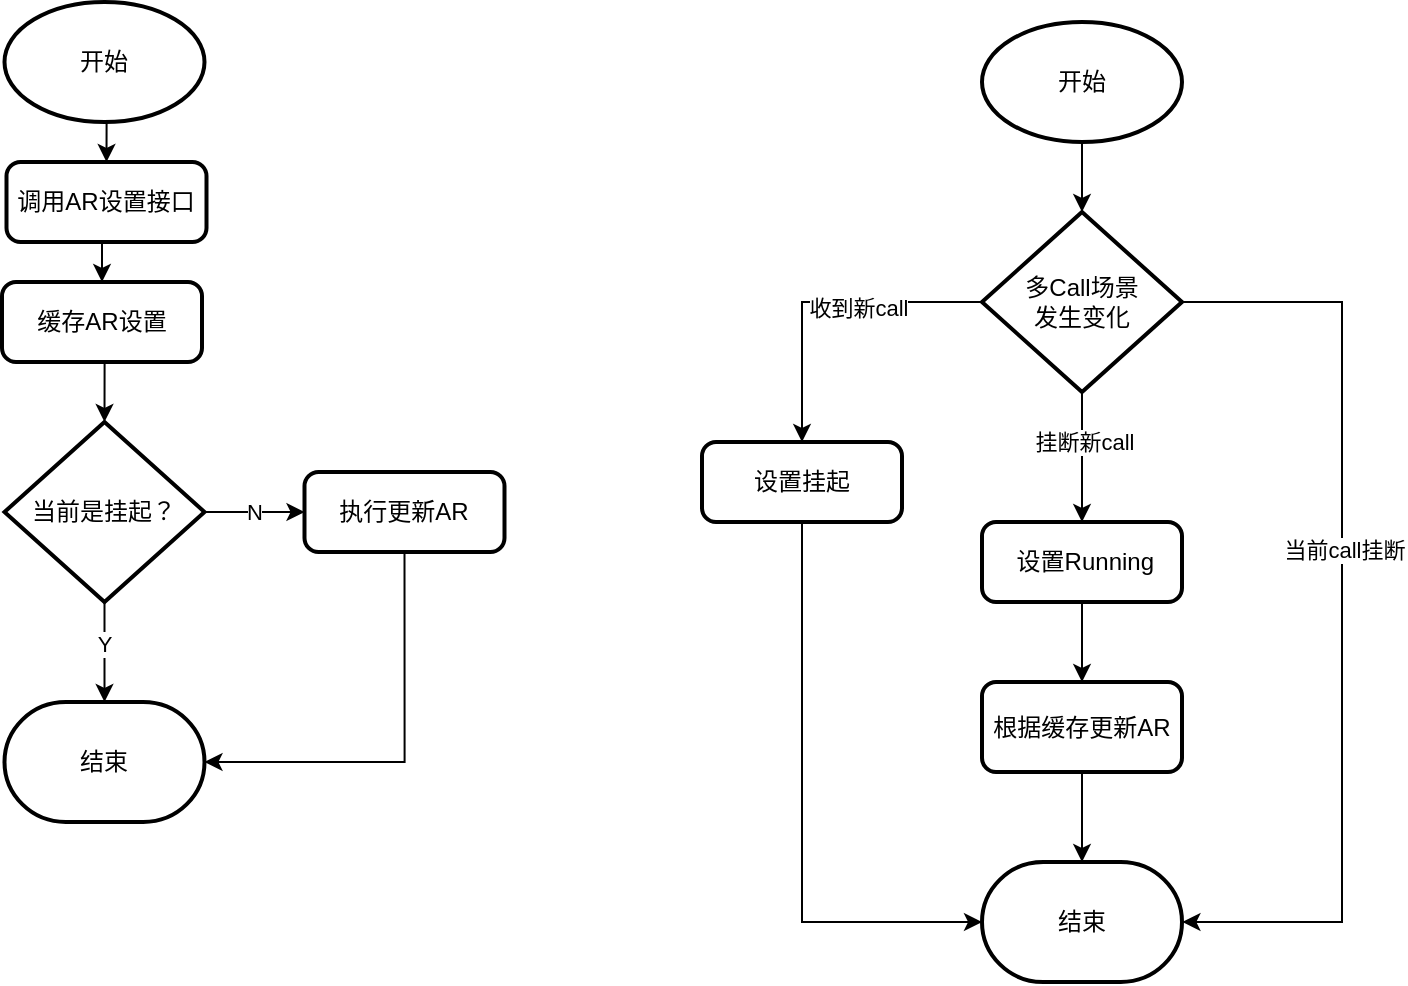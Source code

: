 <mxfile version="20.0.1" type="github" pages="2"><diagram id="C5RBs43oDa-KdzZeNtuy" name="Page-1"><mxGraphModel dx="1324" dy="694" grid="1" gridSize="10" guides="1" tooltips="1" connect="1" arrows="1" fold="1" page="1" pageScale="1" pageWidth="827" pageHeight="1169" math="0" shadow="0"><root><mxCell id="WIyWlLk6GJQsqaUBKTNV-0"/><mxCell id="WIyWlLk6GJQsqaUBKTNV-1" parent="WIyWlLk6GJQsqaUBKTNV-0"/><mxCell id="1MpgSpqwadzWkxAsIpzZ-29" style="edgeStyle=orthogonalEdgeStyle;rounded=0;orthogonalLoop=1;jettySize=auto;html=1;exitX=0.5;exitY=1;exitDx=0;exitDy=0;exitPerimeter=0;entryX=0.5;entryY=0;entryDx=0;entryDy=0;" edge="1" parent="WIyWlLk6GJQsqaUBKTNV-1" source="1MpgSpqwadzWkxAsIpzZ-4" target="1MpgSpqwadzWkxAsIpzZ-22"><mxGeometry relative="1" as="geometry"/></mxCell><mxCell id="1MpgSpqwadzWkxAsIpzZ-4" value="开始" style="strokeWidth=2;html=1;shape=mxgraph.flowchart.start_1;whiteSpace=wrap;" vertex="1" parent="WIyWlLk6GJQsqaUBKTNV-1"><mxGeometry x="51.25" y="50" width="100" height="60" as="geometry"/></mxCell><mxCell id="1MpgSpqwadzWkxAsIpzZ-10" value="结束" style="strokeWidth=2;html=1;shape=mxgraph.flowchart.terminator;whiteSpace=wrap;" vertex="1" parent="WIyWlLk6GJQsqaUBKTNV-1"><mxGeometry x="51.25" y="400" width="100" height="60" as="geometry"/></mxCell><mxCell id="1MpgSpqwadzWkxAsIpzZ-30" style="edgeStyle=orthogonalEdgeStyle;rounded=0;orthogonalLoop=1;jettySize=auto;html=1;exitX=0.5;exitY=1;exitDx=0;exitDy=0;entryX=0.5;entryY=0;entryDx=0;entryDy=0;" edge="1" parent="WIyWlLk6GJQsqaUBKTNV-1" source="1MpgSpqwadzWkxAsIpzZ-22" target="1MpgSpqwadzWkxAsIpzZ-26"><mxGeometry relative="1" as="geometry"/></mxCell><mxCell id="1MpgSpqwadzWkxAsIpzZ-22" value="调用AR设置接口" style="rounded=1;whiteSpace=wrap;html=1;absoluteArcSize=1;arcSize=14;strokeWidth=2;" vertex="1" parent="WIyWlLk6GJQsqaUBKTNV-1"><mxGeometry x="52.25" y="130" width="100" height="40" as="geometry"/></mxCell><mxCell id="1MpgSpqwadzWkxAsIpzZ-31" style="edgeStyle=orthogonalEdgeStyle;rounded=0;orthogonalLoop=1;jettySize=auto;html=1;exitX=0.5;exitY=1;exitDx=0;exitDy=0;entryX=0.5;entryY=0;entryDx=0;entryDy=0;entryPerimeter=0;" edge="1" parent="WIyWlLk6GJQsqaUBKTNV-1" source="1MpgSpqwadzWkxAsIpzZ-26" target="1MpgSpqwadzWkxAsIpzZ-27"><mxGeometry relative="1" as="geometry"/></mxCell><mxCell id="1MpgSpqwadzWkxAsIpzZ-26" value="缓存AR设置" style="rounded=1;whiteSpace=wrap;html=1;absoluteArcSize=1;arcSize=14;strokeWidth=2;" vertex="1" parent="WIyWlLk6GJQsqaUBKTNV-1"><mxGeometry x="50" y="190" width="100" height="40" as="geometry"/></mxCell><mxCell id="1MpgSpqwadzWkxAsIpzZ-28" value="" style="edgeStyle=orthogonalEdgeStyle;rounded=0;orthogonalLoop=1;jettySize=auto;html=1;" edge="1" parent="WIyWlLk6GJQsqaUBKTNV-1" source="1MpgSpqwadzWkxAsIpzZ-27" target="1MpgSpqwadzWkxAsIpzZ-10"><mxGeometry relative="1" as="geometry"/></mxCell><mxCell id="1MpgSpqwadzWkxAsIpzZ-32" value="Y" style="edgeLabel;html=1;align=center;verticalAlign=middle;resizable=0;points=[];" vertex="1" connectable="0" parent="1MpgSpqwadzWkxAsIpzZ-28"><mxGeometry x="-0.181" y="-1" relative="1" as="geometry"><mxPoint as="offset"/></mxGeometry></mxCell><mxCell id="1MpgSpqwadzWkxAsIpzZ-34" value="N" style="edgeStyle=orthogonalEdgeStyle;rounded=0;orthogonalLoop=1;jettySize=auto;html=1;exitX=1;exitY=0.5;exitDx=0;exitDy=0;exitPerimeter=0;entryX=0;entryY=0.5;entryDx=0;entryDy=0;" edge="1" parent="WIyWlLk6GJQsqaUBKTNV-1" source="1MpgSpqwadzWkxAsIpzZ-27" target="1MpgSpqwadzWkxAsIpzZ-33"><mxGeometry relative="1" as="geometry"/></mxCell><mxCell id="1MpgSpqwadzWkxAsIpzZ-27" value="当前是挂起？" style="strokeWidth=2;html=1;shape=mxgraph.flowchart.decision;whiteSpace=wrap;" vertex="1" parent="WIyWlLk6GJQsqaUBKTNV-1"><mxGeometry x="51.25" y="260" width="100" height="90" as="geometry"/></mxCell><mxCell id="1MpgSpqwadzWkxAsIpzZ-35" style="edgeStyle=orthogonalEdgeStyle;rounded=0;orthogonalLoop=1;jettySize=auto;html=1;exitX=0.5;exitY=1;exitDx=0;exitDy=0;entryX=1;entryY=0.5;entryDx=0;entryDy=0;entryPerimeter=0;" edge="1" parent="WIyWlLk6GJQsqaUBKTNV-1" source="1MpgSpqwadzWkxAsIpzZ-33" target="1MpgSpqwadzWkxAsIpzZ-10"><mxGeometry relative="1" as="geometry"/></mxCell><mxCell id="1MpgSpqwadzWkxAsIpzZ-33" value="执行更新AR" style="rounded=1;whiteSpace=wrap;html=1;absoluteArcSize=1;arcSize=14;strokeWidth=2;" vertex="1" parent="WIyWlLk6GJQsqaUBKTNV-1"><mxGeometry x="201.25" y="285" width="100" height="40" as="geometry"/></mxCell><mxCell id="1MpgSpqwadzWkxAsIpzZ-39" style="edgeStyle=orthogonalEdgeStyle;rounded=0;orthogonalLoop=1;jettySize=auto;html=1;exitX=0.5;exitY=1;exitDx=0;exitDy=0;exitPerimeter=0;" edge="1" parent="WIyWlLk6GJQsqaUBKTNV-1" source="1MpgSpqwadzWkxAsIpzZ-36" target="1MpgSpqwadzWkxAsIpzZ-37"><mxGeometry relative="1" as="geometry"/></mxCell><mxCell id="1MpgSpqwadzWkxAsIpzZ-36" value="开始" style="strokeWidth=2;html=1;shape=mxgraph.flowchart.start_1;whiteSpace=wrap;" vertex="1" parent="WIyWlLk6GJQsqaUBKTNV-1"><mxGeometry x="540" y="60" width="100" height="60" as="geometry"/></mxCell><mxCell id="1MpgSpqwadzWkxAsIpzZ-44" style="edgeStyle=orthogonalEdgeStyle;rounded=0;orthogonalLoop=1;jettySize=auto;html=1;exitX=0;exitY=0.5;exitDx=0;exitDy=0;exitPerimeter=0;" edge="1" parent="WIyWlLk6GJQsqaUBKTNV-1" source="1MpgSpqwadzWkxAsIpzZ-37" target="1MpgSpqwadzWkxAsIpzZ-43"><mxGeometry relative="1" as="geometry"/></mxCell><mxCell id="1MpgSpqwadzWkxAsIpzZ-51" value="收到新call" style="edgeLabel;html=1;align=center;verticalAlign=middle;resizable=0;points=[];" vertex="1" connectable="0" parent="1MpgSpqwadzWkxAsIpzZ-44"><mxGeometry x="-0.228" y="3" relative="1" as="geometry"><mxPoint as="offset"/></mxGeometry></mxCell><mxCell id="1MpgSpqwadzWkxAsIpzZ-47" style="edgeStyle=orthogonalEdgeStyle;rounded=0;orthogonalLoop=1;jettySize=auto;html=1;exitX=0.5;exitY=1;exitDx=0;exitDy=0;exitPerimeter=0;entryX=0.5;entryY=0;entryDx=0;entryDy=0;" edge="1" parent="WIyWlLk6GJQsqaUBKTNV-1" source="1MpgSpqwadzWkxAsIpzZ-37" target="1MpgSpqwadzWkxAsIpzZ-46"><mxGeometry relative="1" as="geometry"/></mxCell><mxCell id="1MpgSpqwadzWkxAsIpzZ-52" value="挂断新call" style="edgeLabel;html=1;align=center;verticalAlign=middle;resizable=0;points=[];" vertex="1" connectable="0" parent="1MpgSpqwadzWkxAsIpzZ-47"><mxGeometry x="-0.23" y="1" relative="1" as="geometry"><mxPoint as="offset"/></mxGeometry></mxCell><mxCell id="1MpgSpqwadzWkxAsIpzZ-56" style="edgeStyle=orthogonalEdgeStyle;rounded=0;orthogonalLoop=1;jettySize=auto;html=1;exitX=1;exitY=0.5;exitDx=0;exitDy=0;exitPerimeter=0;" edge="1" parent="WIyWlLk6GJQsqaUBKTNV-1" source="1MpgSpqwadzWkxAsIpzZ-37"><mxGeometry relative="1" as="geometry"><mxPoint x="640.211" y="510" as="targetPoint"/><Array as="points"><mxPoint x="720" y="200"/><mxPoint x="720" y="510"/></Array></mxGeometry></mxCell><mxCell id="1MpgSpqwadzWkxAsIpzZ-57" value="当前call挂断" style="edgeLabel;html=1;align=center;verticalAlign=middle;resizable=0;points=[];" vertex="1" connectable="0" parent="1MpgSpqwadzWkxAsIpzZ-56"><mxGeometry x="-0.132" y="1" relative="1" as="geometry"><mxPoint as="offset"/></mxGeometry></mxCell><mxCell id="1MpgSpqwadzWkxAsIpzZ-37" value="多Call场景&lt;br&gt;发生变化" style="strokeWidth=2;html=1;shape=mxgraph.flowchart.decision;whiteSpace=wrap;" vertex="1" parent="WIyWlLk6GJQsqaUBKTNV-1"><mxGeometry x="540" y="155" width="100" height="90" as="geometry"/></mxCell><mxCell id="1MpgSpqwadzWkxAsIpzZ-41" value="结束" style="strokeWidth=2;html=1;shape=mxgraph.flowchart.terminator;whiteSpace=wrap;" vertex="1" parent="WIyWlLk6GJQsqaUBKTNV-1"><mxGeometry x="540" y="480" width="100" height="60" as="geometry"/></mxCell><mxCell id="1MpgSpqwadzWkxAsIpzZ-45" style="edgeStyle=orthogonalEdgeStyle;rounded=0;orthogonalLoop=1;jettySize=auto;html=1;exitX=0.5;exitY=1;exitDx=0;exitDy=0;entryX=0;entryY=0.5;entryDx=0;entryDy=0;entryPerimeter=0;" edge="1" parent="WIyWlLk6GJQsqaUBKTNV-1" source="1MpgSpqwadzWkxAsIpzZ-43" target="1MpgSpqwadzWkxAsIpzZ-41"><mxGeometry relative="1" as="geometry"/></mxCell><mxCell id="1MpgSpqwadzWkxAsIpzZ-43" value="设置挂起" style="rounded=1;whiteSpace=wrap;html=1;absoluteArcSize=1;arcSize=14;strokeWidth=2;" vertex="1" parent="WIyWlLk6GJQsqaUBKTNV-1"><mxGeometry x="400" y="270" width="100" height="40" as="geometry"/></mxCell><mxCell id="1MpgSpqwadzWkxAsIpzZ-49" style="edgeStyle=orthogonalEdgeStyle;rounded=0;orthogonalLoop=1;jettySize=auto;html=1;exitX=0.5;exitY=1;exitDx=0;exitDy=0;entryX=0.5;entryY=0;entryDx=0;entryDy=0;" edge="1" parent="WIyWlLk6GJQsqaUBKTNV-1" source="1MpgSpqwadzWkxAsIpzZ-46" target="1MpgSpqwadzWkxAsIpzZ-48"><mxGeometry relative="1" as="geometry"/></mxCell><mxCell id="1MpgSpqwadzWkxAsIpzZ-46" value="&amp;nbsp;设置Running" style="rounded=1;whiteSpace=wrap;html=1;absoluteArcSize=1;arcSize=14;strokeWidth=2;" vertex="1" parent="WIyWlLk6GJQsqaUBKTNV-1"><mxGeometry x="540" y="310" width="100" height="40" as="geometry"/></mxCell><mxCell id="1MpgSpqwadzWkxAsIpzZ-50" style="edgeStyle=orthogonalEdgeStyle;rounded=0;orthogonalLoop=1;jettySize=auto;html=1;exitX=0.5;exitY=1;exitDx=0;exitDy=0;entryX=0.5;entryY=0;entryDx=0;entryDy=0;entryPerimeter=0;" edge="1" parent="WIyWlLk6GJQsqaUBKTNV-1" source="1MpgSpqwadzWkxAsIpzZ-48" target="1MpgSpqwadzWkxAsIpzZ-41"><mxGeometry relative="1" as="geometry"/></mxCell><mxCell id="1MpgSpqwadzWkxAsIpzZ-48" value="根据缓存更新AR" style="rounded=1;whiteSpace=wrap;html=1;absoluteArcSize=1;arcSize=14;strokeWidth=2;" vertex="1" parent="WIyWlLk6GJQsqaUBKTNV-1"><mxGeometry x="540" y="390" width="100" height="45" as="geometry"/></mxCell></root></mxGraphModel></diagram><diagram id="tQVDp-lIjmxXTRW7bBnr" name="第 2 页"><mxGraphModel dx="1935" dy="1014" grid="1" gridSize="10" guides="1" tooltips="1" connect="1" arrows="1" fold="1" page="1" pageScale="1" pageWidth="827" pageHeight="1169" math="0" shadow="0"><root><mxCell id="0"/><mxCell id="1" parent="0"/><mxCell id="1TKPTrxIy-cTzQ20k8jn-1" value="" style="rounded=0;whiteSpace=wrap;html=1;" parent="1" vertex="1"><mxGeometry x="490" y="450" width="200" height="140" as="geometry"/></mxCell><mxCell id="1TKPTrxIy-cTzQ20k8jn-2" value="" style="edgeStyle=orthogonalEdgeStyle;rounded=0;orthogonalLoop=1;jettySize=auto;html=1;" parent="1" source="1TKPTrxIy-cTzQ20k8jn-3" target="1TKPTrxIy-cTzQ20k8jn-16" edge="1"><mxGeometry relative="1" as="geometry"/></mxCell><mxCell id="1TKPTrxIy-cTzQ20k8jn-3" value="" style="rounded=0;whiteSpace=wrap;html=1;" parent="1" vertex="1"><mxGeometry x="200" y="120" width="200" height="120" as="geometry"/></mxCell><mxCell id="1TKPTrxIy-cTzQ20k8jn-4" value="Room Call" style="text;html=1;strokeColor=none;fillColor=none;align=center;verticalAlign=middle;whiteSpace=wrap;rounded=0;" parent="1" vertex="1"><mxGeometry x="270" y="90" width="60" height="30" as="geometry"/></mxCell><mxCell id="1TKPTrxIy-cTzQ20k8jn-5" style="edgeStyle=orthogonalEdgeStyle;rounded=0;orthogonalLoop=1;jettySize=auto;html=1;exitX=0.25;exitY=0;exitDx=0;exitDy=0;entryX=0.75;entryY=1;entryDx=0;entryDy=0;" parent="1" source="1TKPTrxIy-cTzQ20k8jn-7" target="1TKPTrxIy-cTzQ20k8jn-10" edge="1"><mxGeometry relative="1" as="geometry"><Array as="points"><mxPoint x="273" y="280"/><mxPoint x="273" y="237"/><mxPoint x="273" y="237"/></Array></mxGeometry></mxCell><mxCell id="1TKPTrxIy-cTzQ20k8jn-6" value="4" style="edgeLabel;html=1;align=center;verticalAlign=middle;resizable=0;points=[];" parent="1TKPTrxIy-cTzQ20k8jn-5" vertex="1" connectable="0"><mxGeometry x="0.204" relative="1" as="geometry"><mxPoint as="offset"/></mxGeometry></mxCell><mxCell id="1TKPTrxIy-cTzQ20k8jn-7" value="AR Process" style="rounded=0;whiteSpace=wrap;html=1;" parent="1" vertex="1"><mxGeometry x="200" y="280" width="200" height="50" as="geometry"/></mxCell><mxCell id="1TKPTrxIy-cTzQ20k8jn-8" style="edgeStyle=orthogonalEdgeStyle;rounded=0;orthogonalLoop=1;jettySize=auto;html=1;exitX=0.25;exitY=1;exitDx=0;exitDy=0;entryX=0.19;entryY=0.02;entryDx=0;entryDy=0;entryPerimeter=0;" parent="1" source="1TKPTrxIy-cTzQ20k8jn-10" target="1TKPTrxIy-cTzQ20k8jn-7" edge="1"><mxGeometry relative="1" as="geometry"/></mxCell><mxCell id="1TKPTrxIy-cTzQ20k8jn-9" value="3" style="edgeLabel;html=1;align=center;verticalAlign=middle;resizable=0;points=[];" parent="1TKPTrxIy-cTzQ20k8jn-8" vertex="1" connectable="0"><mxGeometry x="-0.098" relative="1" as="geometry"><mxPoint as="offset"/></mxGeometry></mxCell><mxCell id="1TKPTrxIy-cTzQ20k8jn-10" value="session" style="rounded=0;whiteSpace=wrap;html=1;" parent="1" vertex="1"><mxGeometry x="220" y="165" width="70" height="30" as="geometry"/></mxCell><mxCell id="1TKPTrxIy-cTzQ20k8jn-11" style="edgeStyle=orthogonalEdgeStyle;rounded=0;orthogonalLoop=1;jettySize=auto;html=1;exitX=0.5;exitY=1;exitDx=0;exitDy=0;entryX=0.779;entryY=-0.021;entryDx=0;entryDy=0;entryPerimeter=0;" parent="1" source="1TKPTrxIy-cTzQ20k8jn-13" target="1TKPTrxIy-cTzQ20k8jn-7" edge="1"><mxGeometry relative="1" as="geometry"/></mxCell><mxCell id="1TKPTrxIy-cTzQ20k8jn-12" value="1" style="edgeLabel;html=1;align=center;verticalAlign=middle;resizable=0;points=[];" parent="1TKPTrxIy-cTzQ20k8jn-11" vertex="1" connectable="0"><mxGeometry x="-0.292" y="2" relative="1" as="geometry"><mxPoint as="offset"/></mxGeometry></mxCell><mxCell id="1TKPTrxIy-cTzQ20k8jn-13" value="AR UI" style="rounded=0;whiteSpace=wrap;html=1;" parent="1" vertex="1"><mxGeometry x="320" y="165" width="70" height="30" as="geometry"/></mxCell><mxCell id="1TKPTrxIy-cTzQ20k8jn-14" style="edgeStyle=orthogonalEdgeStyle;rounded=0;orthogonalLoop=1;jettySize=auto;html=1;exitX=1;exitY=0.5;exitDx=0;exitDy=0;entryX=0;entryY=0.5;entryDx=0;entryDy=0;" parent="1" source="1TKPTrxIy-cTzQ20k8jn-16" target="1TKPTrxIy-cTzQ20k8jn-10" edge="1"><mxGeometry relative="1" as="geometry"/></mxCell><mxCell id="1TKPTrxIy-cTzQ20k8jn-15" value="2" style="edgeLabel;html=1;align=center;verticalAlign=middle;resizable=0;points=[];" parent="1TKPTrxIy-cTzQ20k8jn-14" vertex="1" connectable="0"><mxGeometry x="-0.1" y="-1" relative="1" as="geometry"><mxPoint as="offset"/></mxGeometry></mxCell><mxCell id="1TKPTrxIy-cTzQ20k8jn-16" value="RTC Lib" style="rounded=0;whiteSpace=wrap;html=1;" parent="1" vertex="1"><mxGeometry x="40" y="140" width="120" height="80" as="geometry"/></mxCell><mxCell id="1TKPTrxIy-cTzQ20k8jn-17" value="" style="rounded=0;whiteSpace=wrap;html=1;" parent="1" vertex="1"><mxGeometry x="214" y="450" width="200" height="140" as="geometry"/></mxCell><mxCell id="1TKPTrxIy-cTzQ20k8jn-18" style="edgeStyle=orthogonalEdgeStyle;rounded=0;orthogonalLoop=1;jettySize=auto;html=1;exitX=0.75;exitY=0;exitDx=0;exitDy=0;entryX=0.25;entryY=1;entryDx=0;entryDy=0;" parent="1" source="1TKPTrxIy-cTzQ20k8jn-19" target="1TKPTrxIy-cTzQ20k8jn-34" edge="1"><mxGeometry relative="1" as="geometry"/></mxCell><mxCell id="1TKPTrxIy-cTzQ20k8jn-19" value="AR Process" style="rounded=0;whiteSpace=wrap;html=1;" parent="1" vertex="1"><mxGeometry x="214" y="660" width="476" height="50" as="geometry"/></mxCell><mxCell id="1TKPTrxIy-cTzQ20k8jn-20" style="edgeStyle=orthogonalEdgeStyle;rounded=0;orthogonalLoop=1;jettySize=auto;html=1;exitX=0.5;exitY=1;exitDx=0;exitDy=0;entryX=0;entryY=0.5;entryDx=0;entryDy=0;" parent="1" source="1TKPTrxIy-cTzQ20k8jn-21" target="1TKPTrxIy-cTzQ20k8jn-31" edge="1"><mxGeometry relative="1" as="geometry"/></mxCell><mxCell id="1TKPTrxIy-cTzQ20k8jn-21" value="session" style="rounded=0;whiteSpace=wrap;html=1;" parent="1" vertex="1"><mxGeometry x="234" y="495" width="70" height="30" as="geometry"/></mxCell><mxCell id="1TKPTrxIy-cTzQ20k8jn-22" style="edgeStyle=orthogonalEdgeStyle;rounded=0;orthogonalLoop=1;jettySize=auto;html=1;exitX=0.5;exitY=1;exitDx=0;exitDy=0;entryX=0.5;entryY=0;entryDx=0;entryDy=0;" parent="1" source="1TKPTrxIy-cTzQ20k8jn-23" target="1TKPTrxIy-cTzQ20k8jn-31" edge="1"><mxGeometry relative="1" as="geometry"/></mxCell><mxCell id="1TKPTrxIy-cTzQ20k8jn-23" value="AR UI" style="rounded=0;whiteSpace=wrap;html=1;" parent="1" vertex="1"><mxGeometry x="330" y="495" width="70" height="30" as="geometry"/></mxCell><mxCell id="1TKPTrxIy-cTzQ20k8jn-24" value="Room Call" style="text;html=1;align=center;verticalAlign=middle;resizable=0;points=[];autosize=1;strokeColor=none;fillColor=none;" parent="1" vertex="1"><mxGeometry x="270" y="420" width="70" height="20" as="geometry"/></mxCell><mxCell id="1TKPTrxIy-cTzQ20k8jn-25" style="edgeStyle=orthogonalEdgeStyle;rounded=0;orthogonalLoop=1;jettySize=auto;html=1;exitX=0.5;exitY=1;exitDx=0;exitDy=0;entryX=0;entryY=0.5;entryDx=0;entryDy=0;" parent="1" source="1TKPTrxIy-cTzQ20k8jn-27" target="1TKPTrxIy-cTzQ20k8jn-34" edge="1"><mxGeometry relative="1" as="geometry"/></mxCell><mxCell id="1TKPTrxIy-cTzQ20k8jn-26" style="edgeStyle=orthogonalEdgeStyle;rounded=0;orthogonalLoop=1;jettySize=auto;html=1;exitX=0.25;exitY=0;exitDx=0;exitDy=0;entryX=0.333;entryY=0;entryDx=0;entryDy=0;entryPerimeter=0;" parent="1" source="1TKPTrxIy-cTzQ20k8jn-27" target="1TKPTrxIy-cTzQ20k8jn-36" edge="1"><mxGeometry relative="1" as="geometry"><Array as="points"><mxPoint x="520" y="495"/><mxPoint x="520" y="380"/><mxPoint x="80" y="380"/></Array></mxGeometry></mxCell><mxCell id="1TKPTrxIy-cTzQ20k8jn-27" value="session" style="rounded=0;whiteSpace=wrap;html=1;" parent="1" vertex="1"><mxGeometry x="510" y="495" width="70" height="30" as="geometry"/></mxCell><mxCell id="1TKPTrxIy-cTzQ20k8jn-28" style="edgeStyle=orthogonalEdgeStyle;rounded=0;orthogonalLoop=1;jettySize=auto;html=1;exitX=0.5;exitY=1;exitDx=0;exitDy=0;entryX=0.5;entryY=0;entryDx=0;entryDy=0;" parent="1" source="1TKPTrxIy-cTzQ20k8jn-29" target="1TKPTrxIy-cTzQ20k8jn-34" edge="1"><mxGeometry relative="1" as="geometry"/></mxCell><mxCell id="1TKPTrxIy-cTzQ20k8jn-29" value="AR UI" style="rounded=0;whiteSpace=wrap;html=1;" parent="1" vertex="1"><mxGeometry x="605" y="495" width="70" height="30" as="geometry"/></mxCell><mxCell id="1TKPTrxIy-cTzQ20k8jn-30" value="Incoming Call" style="text;html=1;align=center;verticalAlign=middle;resizable=0;points=[];autosize=1;strokeColor=none;fillColor=none;" parent="1" vertex="1"><mxGeometry x="515" y="420" width="90" height="20" as="geometry"/></mxCell><mxCell id="1TKPTrxIy-cTzQ20k8jn-31" value="AR Setting" style="rounded=0;whiteSpace=wrap;html=1;" parent="1" vertex="1"><mxGeometry x="330" y="550" width="70" height="30" as="geometry"/></mxCell><mxCell id="1TKPTrxIy-cTzQ20k8jn-32" style="edgeStyle=orthogonalEdgeStyle;rounded=0;orthogonalLoop=1;jettySize=auto;html=1;exitX=0.5;exitY=1;exitDx=0;exitDy=0;entryX=0.896;entryY=-0.011;entryDx=0;entryDy=0;entryPerimeter=0;" parent="1" source="1TKPTrxIy-cTzQ20k8jn-34" target="1TKPTrxIy-cTzQ20k8jn-19" edge="1"><mxGeometry relative="1" as="geometry"/></mxCell><mxCell id="1TKPTrxIy-cTzQ20k8jn-33" style="edgeStyle=orthogonalEdgeStyle;rounded=0;orthogonalLoop=1;jettySize=auto;html=1;exitX=0;exitY=0.75;exitDx=0;exitDy=0;entryX=0.25;entryY=1;entryDx=0;entryDy=0;" parent="1" source="1TKPTrxIy-cTzQ20k8jn-34" target="1TKPTrxIy-cTzQ20k8jn-27" edge="1"><mxGeometry relative="1" as="geometry"/></mxCell><mxCell id="1TKPTrxIy-cTzQ20k8jn-34" value="AR Setting" style="rounded=0;whiteSpace=wrap;html=1;" parent="1" vertex="1"><mxGeometry x="605" y="550" width="70" height="30" as="geometry"/></mxCell><mxCell id="1TKPTrxIy-cTzQ20k8jn-35" style="edgeStyle=orthogonalEdgeStyle;rounded=0;orthogonalLoop=1;jettySize=auto;html=1;exitX=0.75;exitY=0;exitDx=0;exitDy=0;entryX=0;entryY=0.5;entryDx=0;entryDy=0;" parent="1" source="1TKPTrxIy-cTzQ20k8jn-36" target="1TKPTrxIy-cTzQ20k8jn-27" edge="1"><mxGeometry relative="1" as="geometry"><Array as="points"><mxPoint x="130" y="400"/><mxPoint x="450" y="400"/><mxPoint x="450" y="510"/></Array></mxGeometry></mxCell><mxCell id="1TKPTrxIy-cTzQ20k8jn-36" value="RTC Lib" style="rounded=0;whiteSpace=wrap;html=1;" parent="1" vertex="1"><mxGeometry x="40" y="450" width="120" height="80" as="geometry"/></mxCell><mxCell id="pBbbMmVYHetwsTPNHcLZ-1" value="" style="edgeStyle=orthogonalEdgeStyle;rounded=0;orthogonalLoop=1;jettySize=auto;html=1;" edge="1" parent="1" source="pBbbMmVYHetwsTPNHcLZ-2" target="pBbbMmVYHetwsTPNHcLZ-15"><mxGeometry relative="1" as="geometry"/></mxCell><mxCell id="pBbbMmVYHetwsTPNHcLZ-2" value="" style="rounded=0;whiteSpace=wrap;html=1;" vertex="1" parent="1"><mxGeometry x="214" y="800" width="200" height="120" as="geometry"/></mxCell><mxCell id="pBbbMmVYHetwsTPNHcLZ-3" value="Room Call" style="text;html=1;strokeColor=none;fillColor=none;align=center;verticalAlign=middle;whiteSpace=wrap;rounded=0;" vertex="1" parent="1"><mxGeometry x="284" y="730" width="60" height="30" as="geometry"/></mxCell><mxCell id="pBbbMmVYHetwsTPNHcLZ-4" style="edgeStyle=orthogonalEdgeStyle;rounded=0;orthogonalLoop=1;jettySize=auto;html=1;exitX=0.25;exitY=0;exitDx=0;exitDy=0;entryX=0.75;entryY=1;entryDx=0;entryDy=0;" edge="1" parent="1" source="pBbbMmVYHetwsTPNHcLZ-6" target="pBbbMmVYHetwsTPNHcLZ-9"><mxGeometry relative="1" as="geometry"><Array as="points"><mxPoint x="287" y="960"/><mxPoint x="287" y="917"/><mxPoint x="287" y="917"/></Array></mxGeometry></mxCell><mxCell id="pBbbMmVYHetwsTPNHcLZ-5" value="4" style="edgeLabel;html=1;align=center;verticalAlign=middle;resizable=0;points=[];" vertex="1" connectable="0" parent="pBbbMmVYHetwsTPNHcLZ-4"><mxGeometry x="0.204" relative="1" as="geometry"><mxPoint as="offset"/></mxGeometry></mxCell><mxCell id="pBbbMmVYHetwsTPNHcLZ-18" style="edgeStyle=orthogonalEdgeStyle;rounded=0;orthogonalLoop=1;jettySize=auto;html=1;exitX=1;exitY=0.5;exitDx=0;exitDy=0;entryX=0;entryY=0.5;entryDx=0;entryDy=0;" edge="1" parent="1" source="pBbbMmVYHetwsTPNHcLZ-6" target="pBbbMmVYHetwsTPNHcLZ-17"><mxGeometry relative="1" as="geometry"/></mxCell><mxCell id="pBbbMmVYHetwsTPNHcLZ-19" style="edgeStyle=orthogonalEdgeStyle;rounded=0;orthogonalLoop=1;jettySize=auto;html=1;exitX=0.5;exitY=1;exitDx=0;exitDy=0;entryX=0;entryY=0.5;entryDx=0;entryDy=0;" edge="1" parent="1" source="pBbbMmVYHetwsTPNHcLZ-6" target="pBbbMmVYHetwsTPNHcLZ-16"><mxGeometry relative="1" as="geometry"/></mxCell><mxCell id="pBbbMmVYHetwsTPNHcLZ-6" value="AR Process" style="rounded=0;whiteSpace=wrap;html=1;" vertex="1" parent="1"><mxGeometry x="214" y="960" width="200" height="50" as="geometry"/></mxCell><mxCell id="pBbbMmVYHetwsTPNHcLZ-7" style="edgeStyle=orthogonalEdgeStyle;rounded=0;orthogonalLoop=1;jettySize=auto;html=1;exitX=0.25;exitY=1;exitDx=0;exitDy=0;entryX=0.19;entryY=0.02;entryDx=0;entryDy=0;entryPerimeter=0;" edge="1" parent="1" source="pBbbMmVYHetwsTPNHcLZ-9" target="pBbbMmVYHetwsTPNHcLZ-6"><mxGeometry relative="1" as="geometry"/></mxCell><mxCell id="pBbbMmVYHetwsTPNHcLZ-8" value="3" style="edgeLabel;html=1;align=center;verticalAlign=middle;resizable=0;points=[];" vertex="1" connectable="0" parent="pBbbMmVYHetwsTPNHcLZ-7"><mxGeometry x="-0.098" relative="1" as="geometry"><mxPoint as="offset"/></mxGeometry></mxCell><mxCell id="pBbbMmVYHetwsTPNHcLZ-9" value="session" style="rounded=0;whiteSpace=wrap;html=1;" vertex="1" parent="1"><mxGeometry x="234" y="845" width="70" height="30" as="geometry"/></mxCell><mxCell id="pBbbMmVYHetwsTPNHcLZ-10" style="edgeStyle=orthogonalEdgeStyle;rounded=0;orthogonalLoop=1;jettySize=auto;html=1;exitX=0.5;exitY=1;exitDx=0;exitDy=0;entryX=0.779;entryY=-0.021;entryDx=0;entryDy=0;entryPerimeter=0;" edge="1" parent="1" source="pBbbMmVYHetwsTPNHcLZ-12" target="pBbbMmVYHetwsTPNHcLZ-6"><mxGeometry relative="1" as="geometry"/></mxCell><mxCell id="pBbbMmVYHetwsTPNHcLZ-11" value="1" style="edgeLabel;html=1;align=center;verticalAlign=middle;resizable=0;points=[];" vertex="1" connectable="0" parent="pBbbMmVYHetwsTPNHcLZ-10"><mxGeometry x="-0.292" y="2" relative="1" as="geometry"><mxPoint as="offset"/></mxGeometry></mxCell><mxCell id="pBbbMmVYHetwsTPNHcLZ-12" value="AR UI" style="rounded=0;whiteSpace=wrap;html=1;" vertex="1" parent="1"><mxGeometry x="334" y="845" width="70" height="30" as="geometry"/></mxCell><mxCell id="pBbbMmVYHetwsTPNHcLZ-13" style="edgeStyle=orthogonalEdgeStyle;rounded=0;orthogonalLoop=1;jettySize=auto;html=1;exitX=1;exitY=0.5;exitDx=0;exitDy=0;entryX=0;entryY=0.5;entryDx=0;entryDy=0;" edge="1" parent="1" source="pBbbMmVYHetwsTPNHcLZ-15" target="pBbbMmVYHetwsTPNHcLZ-9"><mxGeometry relative="1" as="geometry"/></mxCell><mxCell id="pBbbMmVYHetwsTPNHcLZ-14" value="2" style="edgeLabel;html=1;align=center;verticalAlign=middle;resizable=0;points=[];" vertex="1" connectable="0" parent="pBbbMmVYHetwsTPNHcLZ-13"><mxGeometry x="-0.1" y="-1" relative="1" as="geometry"><mxPoint as="offset"/></mxGeometry></mxCell><mxCell id="pBbbMmVYHetwsTPNHcLZ-15" value="RTC Lib" style="rounded=0;whiteSpace=wrap;html=1;" vertex="1" parent="1"><mxGeometry x="54" y="820" width="120" height="80" as="geometry"/></mxCell><mxCell id="pBbbMmVYHetwsTPNHcLZ-16" value="BRCallARContext" style="rounded=0;whiteSpace=wrap;html=1;" vertex="1" parent="1"><mxGeometry x="460" y="1050" width="140" height="50" as="geometry"/></mxCell><mxCell id="pBbbMmVYHetwsTPNHcLZ-20" style="edgeStyle=orthogonalEdgeStyle;rounded=0;orthogonalLoop=1;jettySize=auto;html=1;exitX=0.5;exitY=1;exitDx=0;exitDy=0;entryX=0.5;entryY=0;entryDx=0;entryDy=0;" edge="1" parent="1" source="pBbbMmVYHetwsTPNHcLZ-17" target="pBbbMmVYHetwsTPNHcLZ-16"><mxGeometry relative="1" as="geometry"/></mxCell><mxCell id="pBbbMmVYHetwsTPNHcLZ-17" value="BRAREventTracker" style="rounded=0;whiteSpace=wrap;html=1;" vertex="1" parent="1"><mxGeometry x="460" y="960" width="140" height="50" as="geometry"/></mxCell></root></mxGraphModel></diagram></mxfile>